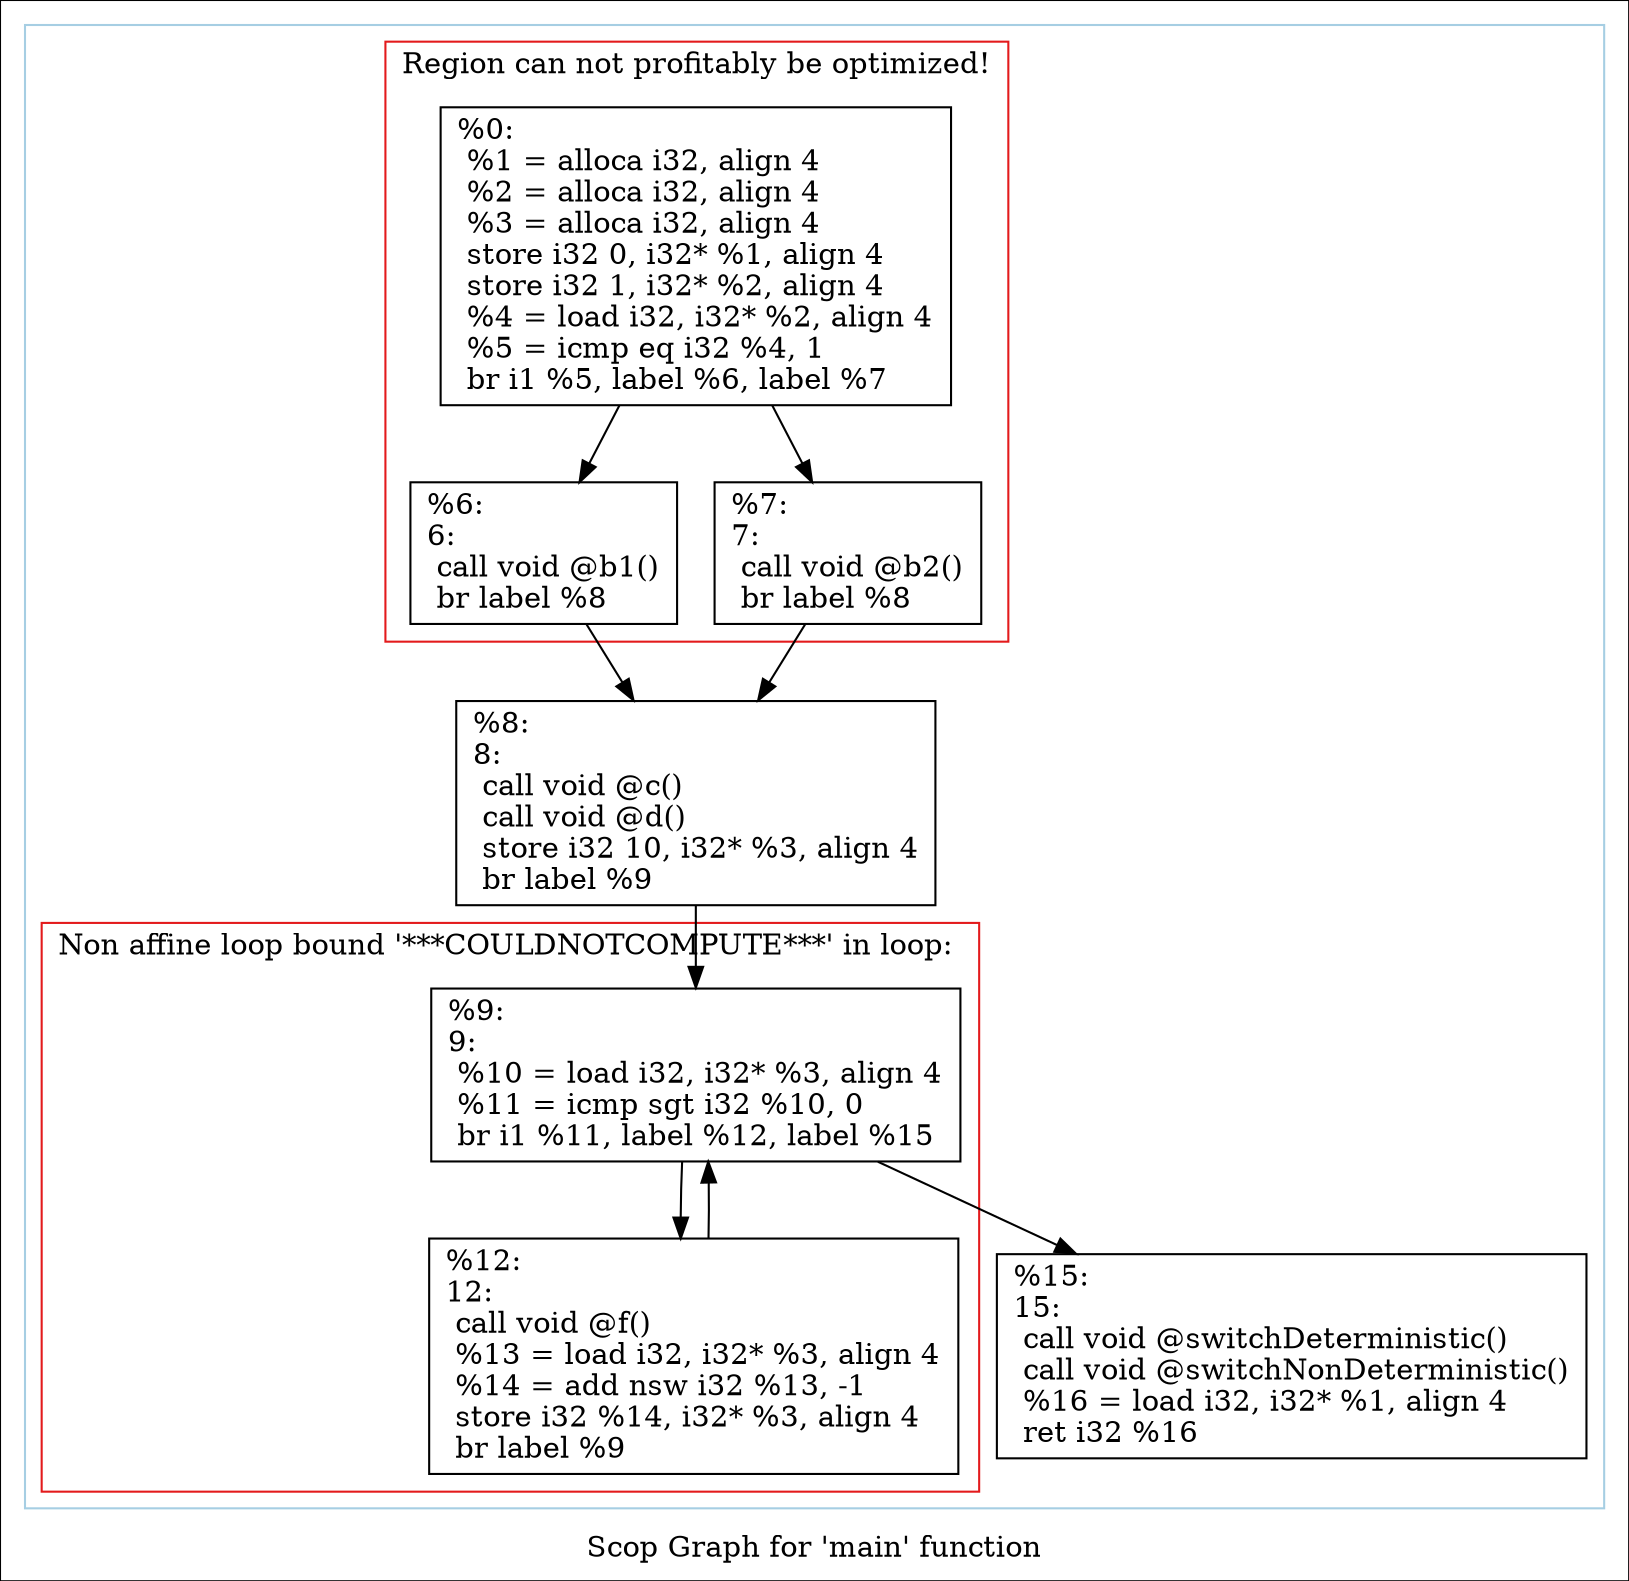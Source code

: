 digraph "Scop Graph for 'main' function" {
	label="Scop Graph for 'main' function";

	Node0x185eb20 [shape=record,label="{%0:\l  %1 = alloca i32, align 4\l  %2 = alloca i32, align 4\l  %3 = alloca i32, align 4\l  store i32 0, i32* %1, align 4\l  store i32 1, i32* %2, align 4\l  %4 = load i32, i32* %2, align 4\l  %5 = icmp eq i32 %4, 1\l  br i1 %5, label %6, label %7\l}"];
	Node0x185eb20 -> Node0x185def0;
	Node0x185eb20 -> Node0x188af80;
	Node0x185def0 [shape=record,label="{%6:\l6:                                                \l  call void @b1()\l  br label %8\l}"];
	Node0x185def0 -> Node0x185ee50;
	Node0x185ee50 [shape=record,label="{%8:\l8:                                                \l  call void @c()\l  call void @d()\l  store i32 10, i32* %3, align 4\l  br label %9\l}"];
	Node0x185ee50 -> Node0x185fab0;
	Node0x185fab0 [shape=record,label="{%9:\l9:                                                \l  %10 = load i32, i32* %3, align 4\l  %11 = icmp sgt i32 %10, 0\l  br i1 %11, label %12, label %15\l}"];
	Node0x185fab0 -> Node0x185e610;
	Node0x185fab0 -> Node0x185e940;
	Node0x185e610 [shape=record,label="{%12:\l12:                                               \l  call void @f()\l  %13 = load i32, i32* %3, align 4\l  %14 = add nsw i32 %13, -1\l  store i32 %14, i32* %3, align 4\l  br label %9\l}"];
	Node0x185e610 -> Node0x185fab0[constraint=false];
	Node0x185e940 [shape=record,label="{%15:\l15:                                               \l  call void @switchDeterministic()\l  call void @switchNonDeterministic()\l  %16 = load i32, i32* %1, align 4\l  ret i32 %16\l}"];
	Node0x188af80 [shape=record,label="{%7:\l7:                                                \l  call void @b2()\l  br label %8\l}"];
	Node0x188af80 -> Node0x185ee50;
	colorscheme = "paired12"
        subgraph cluster_0x188a810 {
          label = "";
          style = solid;
          color = 1
          subgraph cluster_0x1830d50 {
            label = "Region can not profitably be optimized!";
            style = solid;
            color = 6
            Node0x185eb20;
            Node0x185def0;
            Node0x188af80;
          }
          subgraph cluster_0x1864140 {
            label = "Non affine loop bound '***COULDNOTCOMPUTE***' in loop: ";
            style = solid;
            color = 6
            Node0x185fab0;
            Node0x185e610;
          }
          Node0x185ee50;
          Node0x185e940;
        }
}
